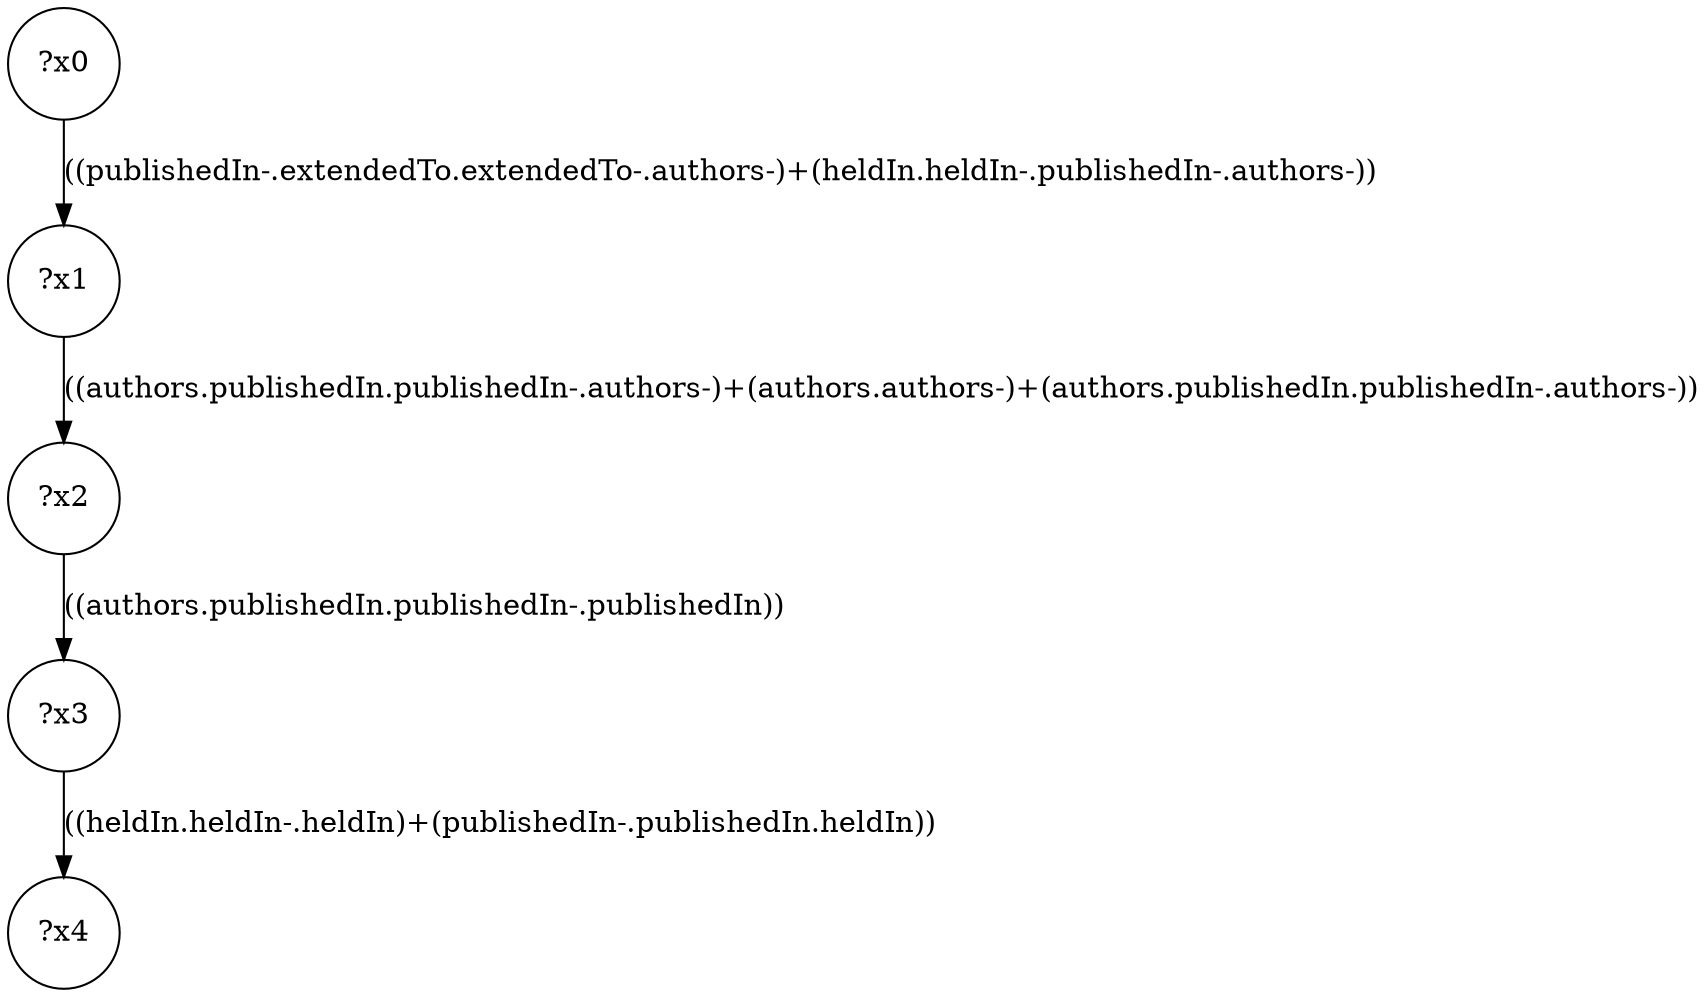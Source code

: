 digraph g {
	x0 [shape=circle, label="?x0"];
	x1 [shape=circle, label="?x1"];
	x0 -> x1 [label="((publishedIn-.extendedTo.extendedTo-.authors-)+(heldIn.heldIn-.publishedIn-.authors-))"];
	x2 [shape=circle, label="?x2"];
	x1 -> x2 [label="((authors.publishedIn.publishedIn-.authors-)+(authors.authors-)+(authors.publishedIn.publishedIn-.authors-))"];
	x3 [shape=circle, label="?x3"];
	x2 -> x3 [label="((authors.publishedIn.publishedIn-.publishedIn))"];
	x4 [shape=circle, label="?x4"];
	x3 -> x4 [label="((heldIn.heldIn-.heldIn)+(publishedIn-.publishedIn.heldIn))"];
}
